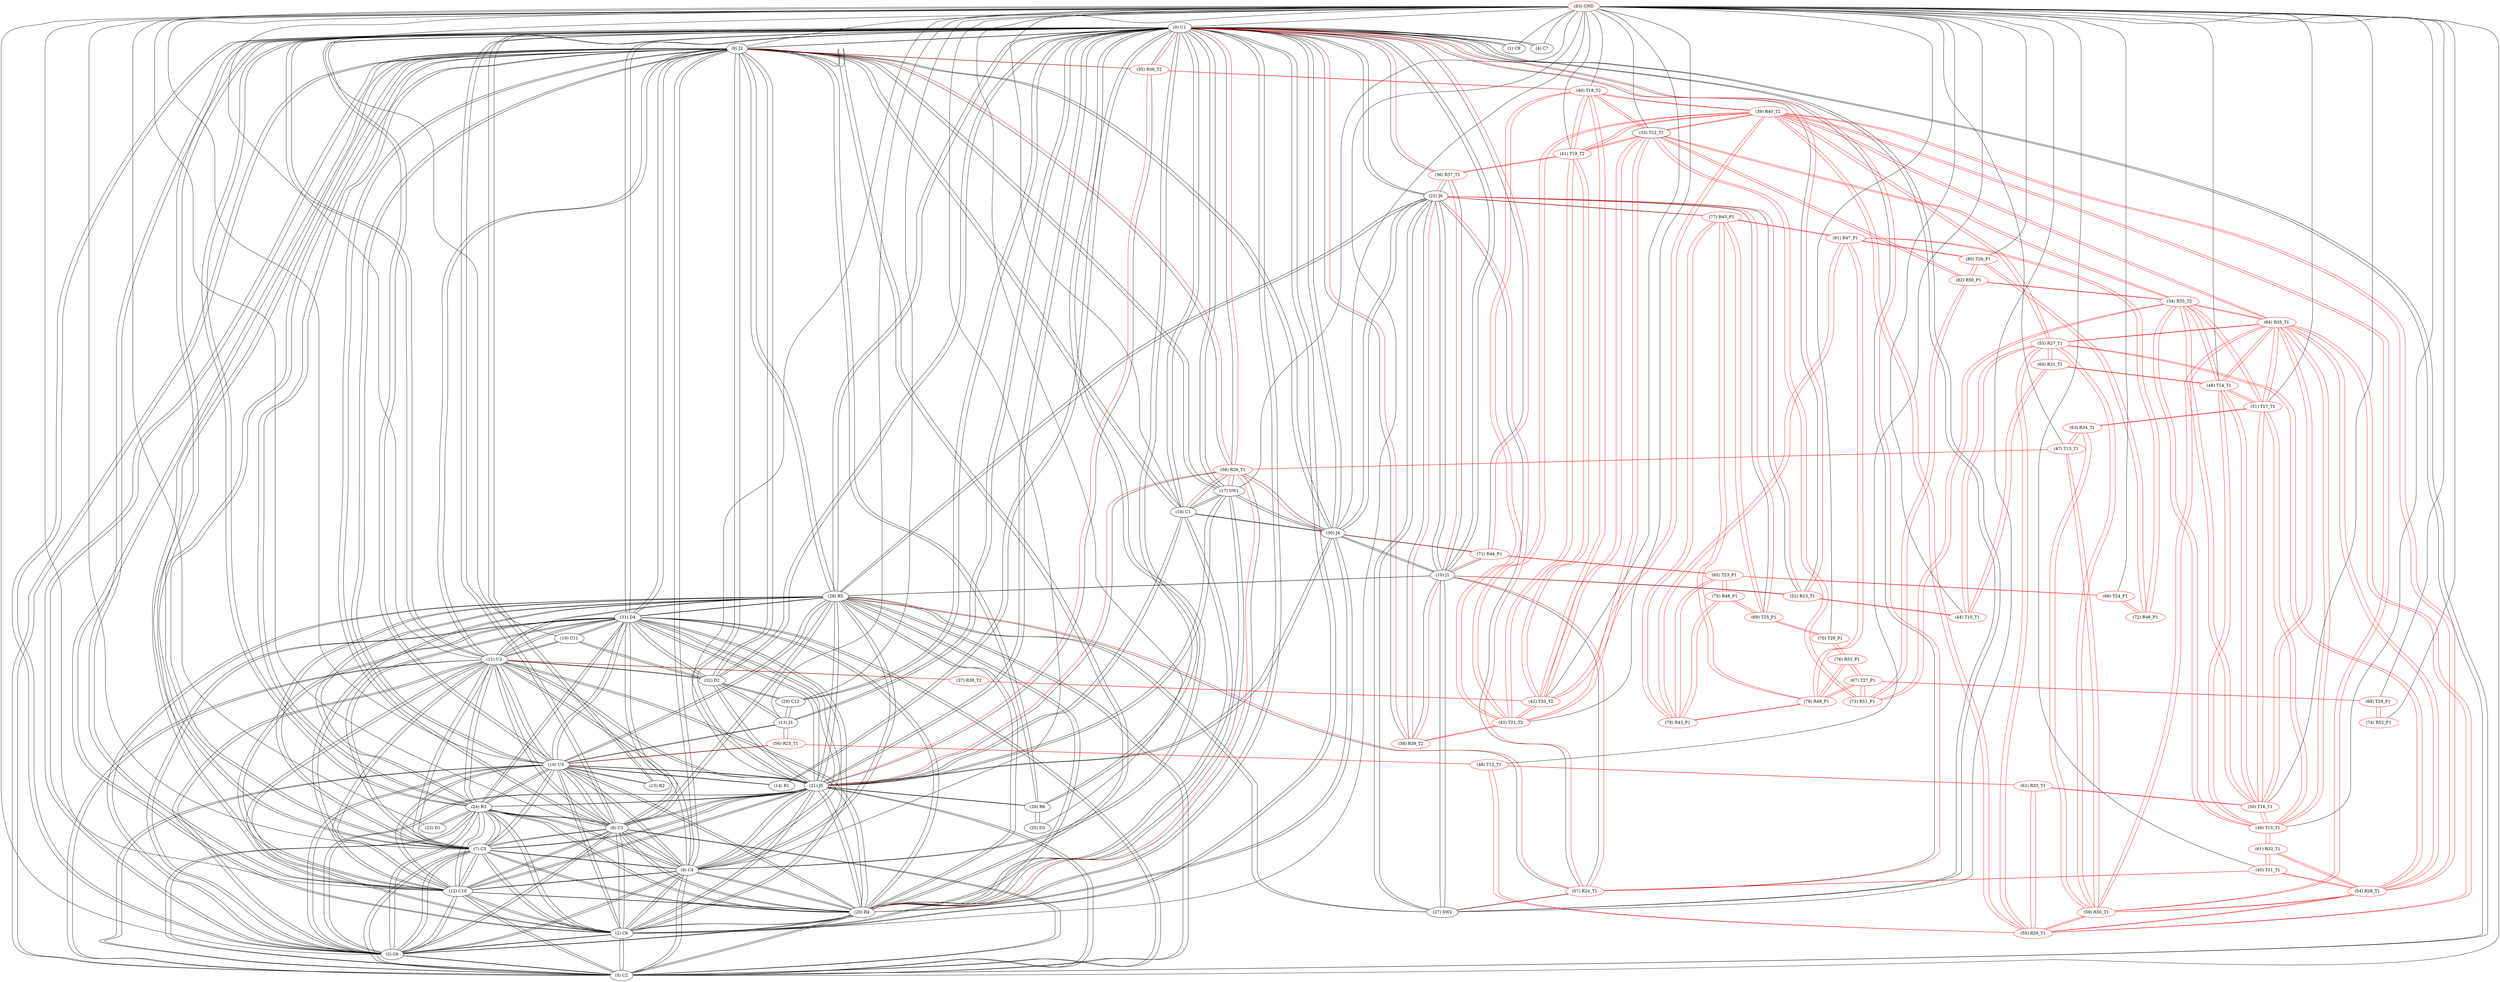 graph {
	0 [label="(0) U1"]
	9 [label="(9) J2"]
	21 [label="(21) J5"]
	26 [label="(26) R6"]
	10 [label="(10) J1"]
	28 [label="(28) R5"]
	22 [label="(22) J6"]
	27 [label="(27) SW2"]
	57 [label="(57) R24_T1"]
	16 [label="(16) U3"]
	5 [label="(5) C2"]
	3 [label="(3) C6"]
	2 [label="(2) C8"]
	20 [label="(20) R4"]
	12 [label="(12) C10"]
	8 [label="(8) C4"]
	11 [label="(11) U2"]
	7 [label="(7) C5"]
	6 [label="(6) C3"]
	24 [label="(24) R3"]
	31 [label="(31) D4"]
	1 [label="(1) C9"]
	36 [label="(36) R37_T2"]
	38 [label="(38) R39_T2"]
	71 [label="(71) R44_P1"]
	30 [label="(30) J4"]
	52 [label="(52) R23_T1"]
	4 [label="(4) C7"]
	18 [label="(18) C1"]
	17 [label="(17) SW1"]
	58 [label="(58) R26_T1"]
	13 [label="(13) J3"]
	32 [label="(32) D2"]
	29 [label="(29) C12"]
	35 [label="(35) R36_T2"]
	15 [label="(15) R2"]
	14 [label="(14) R1"]
	1 [label="(1) C9"]
	0 [label="(0) U1"]
	2 [label="(2) C8"]
	9 [label="(9) J2"]
	0 [label="(0) U1"]
	16 [label="(16) U3"]
	5 [label="(5) C2"]
	3 [label="(3) C6"]
	20 [label="(20) R4"]
	12 [label="(12) C10"]
	8 [label="(8) C4"]
	11 [label="(11) U2"]
	7 [label="(7) C5"]
	6 [label="(6) C3"]
	24 [label="(24) R3"]
	31 [label="(31) D4"]
	21 [label="(21) J5"]
	28 [label="(28) R5"]
	3 [label="(3) C6"]
	9 [label="(9) J2"]
	0 [label="(0) U1"]
	16 [label="(16) U3"]
	5 [label="(5) C2"]
	2 [label="(2) C8"]
	20 [label="(20) R4"]
	12 [label="(12) C10"]
	8 [label="(8) C4"]
	11 [label="(11) U2"]
	7 [label="(7) C5"]
	6 [label="(6) C3"]
	24 [label="(24) R3"]
	31 [label="(31) D4"]
	21 [label="(21) J5"]
	28 [label="(28) R5"]
	4 [label="(4) C7"]
	0 [label="(0) U1"]
	5 [label="(5) C2"]
	9 [label="(9) J2"]
	0 [label="(0) U1"]
	16 [label="(16) U3"]
	3 [label="(3) C6"]
	2 [label="(2) C8"]
	20 [label="(20) R4"]
	12 [label="(12) C10"]
	8 [label="(8) C4"]
	11 [label="(11) U2"]
	7 [label="(7) C5"]
	6 [label="(6) C3"]
	24 [label="(24) R3"]
	31 [label="(31) D4"]
	21 [label="(21) J5"]
	28 [label="(28) R5"]
	6 [label="(6) C3"]
	9 [label="(9) J2"]
	0 [label="(0) U1"]
	16 [label="(16) U3"]
	5 [label="(5) C2"]
	3 [label="(3) C6"]
	2 [label="(2) C8"]
	20 [label="(20) R4"]
	12 [label="(12) C10"]
	8 [label="(8) C4"]
	11 [label="(11) U2"]
	7 [label="(7) C5"]
	24 [label="(24) R3"]
	31 [label="(31) D4"]
	21 [label="(21) J5"]
	28 [label="(28) R5"]
	7 [label="(7) C5"]
	9 [label="(9) J2"]
	0 [label="(0) U1"]
	16 [label="(16) U3"]
	5 [label="(5) C2"]
	3 [label="(3) C6"]
	2 [label="(2) C8"]
	20 [label="(20) R4"]
	12 [label="(12) C10"]
	8 [label="(8) C4"]
	11 [label="(11) U2"]
	6 [label="(6) C3"]
	24 [label="(24) R3"]
	31 [label="(31) D4"]
	21 [label="(21) J5"]
	28 [label="(28) R5"]
	8 [label="(8) C4"]
	9 [label="(9) J2"]
	0 [label="(0) U1"]
	16 [label="(16) U3"]
	5 [label="(5) C2"]
	3 [label="(3) C6"]
	2 [label="(2) C8"]
	20 [label="(20) R4"]
	12 [label="(12) C10"]
	11 [label="(11) U2"]
	7 [label="(7) C5"]
	6 [label="(6) C3"]
	24 [label="(24) R3"]
	31 [label="(31) D4"]
	21 [label="(21) J5"]
	28 [label="(28) R5"]
	9 [label="(9) J2"]
	0 [label="(0) U1"]
	21 [label="(21) J5"]
	26 [label="(26) R6"]
	16 [label="(16) U3"]
	5 [label="(5) C2"]
	3 [label="(3) C6"]
	2 [label="(2) C8"]
	20 [label="(20) R4"]
	12 [label="(12) C10"]
	8 [label="(8) C4"]
	11 [label="(11) U2"]
	7 [label="(7) C5"]
	6 [label="(6) C3"]
	24 [label="(24) R3"]
	31 [label="(31) D4"]
	28 [label="(28) R5"]
	32 [label="(32) D2"]
	18 [label="(18) C1"]
	30 [label="(30) J4"]
	17 [label="(17) SW1"]
	58 [label="(58) R26_T1"]
	35 [label="(35) R36_T2"]
	10 [label="(10) J1"]
	28 [label="(28) R5"]
	0 [label="(0) U1"]
	22 [label="(22) J6"]
	27 [label="(27) SW2"]
	57 [label="(57) R24_T1"]
	36 [label="(36) R37_T2"]
	38 [label="(38) R39_T2"]
	71 [label="(71) R44_P1"]
	30 [label="(30) J4"]
	52 [label="(52) R23_T1"]
	11 [label="(11) U2"]
	9 [label="(9) J2"]
	0 [label="(0) U1"]
	16 [label="(16) U3"]
	5 [label="(5) C2"]
	3 [label="(3) C6"]
	2 [label="(2) C8"]
	20 [label="(20) R4"]
	12 [label="(12) C10"]
	8 [label="(8) C4"]
	7 [label="(7) C5"]
	6 [label="(6) C3"]
	24 [label="(24) R3"]
	31 [label="(31) D4"]
	21 [label="(21) J5"]
	28 [label="(28) R5"]
	19 [label="(19) C11"]
	32 [label="(32) D2"]
	37 [label="(37) R38_T2"]
	12 [label="(12) C10"]
	9 [label="(9) J2"]
	0 [label="(0) U1"]
	16 [label="(16) U3"]
	5 [label="(5) C2"]
	3 [label="(3) C6"]
	2 [label="(2) C8"]
	20 [label="(20) R4"]
	8 [label="(8) C4"]
	11 [label="(11) U2"]
	7 [label="(7) C5"]
	6 [label="(6) C3"]
	24 [label="(24) R3"]
	31 [label="(31) D4"]
	21 [label="(21) J5"]
	28 [label="(28) R5"]
	13 [label="(13) J3"]
	0 [label="(0) U1"]
	32 [label="(32) D2"]
	29 [label="(29) C12"]
	16 [label="(16) U3"]
	56 [label="(56) R25_T1"]
	14 [label="(14) R1"]
	16 [label="(16) U3"]
	0 [label="(0) U1"]
	15 [label="(15) R2"]
	16 [label="(16) U3"]
	0 [label="(0) U1"]
	16 [label="(16) U3"]
	9 [label="(9) J2"]
	0 [label="(0) U1"]
	5 [label="(5) C2"]
	3 [label="(3) C6"]
	2 [label="(2) C8"]
	20 [label="(20) R4"]
	12 [label="(12) C10"]
	8 [label="(8) C4"]
	11 [label="(11) U2"]
	7 [label="(7) C5"]
	6 [label="(6) C3"]
	24 [label="(24) R3"]
	31 [label="(31) D4"]
	21 [label="(21) J5"]
	28 [label="(28) R5"]
	14 [label="(14) R1"]
	15 [label="(15) R2"]
	13 [label="(13) J3"]
	56 [label="(56) R25_T1"]
	17 [label="(17) SW1"]
	18 [label="(18) C1"]
	0 [label="(0) U1"]
	30 [label="(30) J4"]
	21 [label="(21) J5"]
	20 [label="(20) R4"]
	9 [label="(9) J2"]
	58 [label="(58) R26_T1"]
	18 [label="(18) C1"]
	0 [label="(0) U1"]
	30 [label="(30) J4"]
	21 [label="(21) J5"]
	17 [label="(17) SW1"]
	20 [label="(20) R4"]
	9 [label="(9) J2"]
	58 [label="(58) R26_T1"]
	19 [label="(19) C11"]
	32 [label="(32) D2"]
	31 [label="(31) D4"]
	11 [label="(11) U2"]
	20 [label="(20) R4"]
	9 [label="(9) J2"]
	0 [label="(0) U1"]
	16 [label="(16) U3"]
	5 [label="(5) C2"]
	3 [label="(3) C6"]
	2 [label="(2) C8"]
	12 [label="(12) C10"]
	8 [label="(8) C4"]
	11 [label="(11) U2"]
	7 [label="(7) C5"]
	6 [label="(6) C3"]
	24 [label="(24) R3"]
	31 [label="(31) D4"]
	21 [label="(21) J5"]
	28 [label="(28) R5"]
	18 [label="(18) C1"]
	30 [label="(30) J4"]
	17 [label="(17) SW1"]
	58 [label="(58) R26_T1"]
	21 [label="(21) J5"]
	9 [label="(9) J2"]
	0 [label="(0) U1"]
	26 [label="(26) R6"]
	16 [label="(16) U3"]
	5 [label="(5) C2"]
	3 [label="(3) C6"]
	2 [label="(2) C8"]
	20 [label="(20) R4"]
	12 [label="(12) C10"]
	8 [label="(8) C4"]
	11 [label="(11) U2"]
	7 [label="(7) C5"]
	6 [label="(6) C3"]
	24 [label="(24) R3"]
	31 [label="(31) D4"]
	28 [label="(28) R5"]
	32 [label="(32) D2"]
	18 [label="(18) C1"]
	30 [label="(30) J4"]
	17 [label="(17) SW1"]
	58 [label="(58) R26_T1"]
	35 [label="(35) R36_T2"]
	22 [label="(22) J6"]
	10 [label="(10) J1"]
	28 [label="(28) R5"]
	0 [label="(0) U1"]
	27 [label="(27) SW2"]
	57 [label="(57) R24_T1"]
	36 [label="(36) R37_T2"]
	38 [label="(38) R39_T2"]
	52 [label="(52) R23_T1"]
	30 [label="(30) J4"]
	69 [label="(69) T25_P1"]
	77 [label="(77) R45_P1"]
	23 [label="(23) D1"]
	24 [label="(24) R3"]
	24 [label="(24) R3"]
	9 [label="(9) J2"]
	0 [label="(0) U1"]
	16 [label="(16) U3"]
	5 [label="(5) C2"]
	3 [label="(3) C6"]
	2 [label="(2) C8"]
	20 [label="(20) R4"]
	12 [label="(12) C10"]
	8 [label="(8) C4"]
	11 [label="(11) U2"]
	7 [label="(7) C5"]
	6 [label="(6) C3"]
	31 [label="(31) D4"]
	21 [label="(21) J5"]
	28 [label="(28) R5"]
	23 [label="(23) D1"]
	25 [label="(25) D3"]
	26 [label="(26) R6"]
	26 [label="(26) R6"]
	25 [label="(25) D3"]
	9 [label="(9) J2"]
	0 [label="(0) U1"]
	21 [label="(21) J5"]
	27 [label="(27) SW2"]
	10 [label="(10) J1"]
	28 [label="(28) R5"]
	0 [label="(0) U1"]
	22 [label="(22) J6"]
	57 [label="(57) R24_T1"]
	28 [label="(28) R5"]
	10 [label="(10) J1"]
	0 [label="(0) U1"]
	22 [label="(22) J6"]
	27 [label="(27) SW2"]
	57 [label="(57) R24_T1"]
	9 [label="(9) J2"]
	16 [label="(16) U3"]
	5 [label="(5) C2"]
	3 [label="(3) C6"]
	2 [label="(2) C8"]
	20 [label="(20) R4"]
	12 [label="(12) C10"]
	8 [label="(8) C4"]
	11 [label="(11) U2"]
	7 [label="(7) C5"]
	6 [label="(6) C3"]
	24 [label="(24) R3"]
	31 [label="(31) D4"]
	21 [label="(21) J5"]
	29 [label="(29) C12"]
	0 [label="(0) U1"]
	13 [label="(13) J3"]
	32 [label="(32) D2"]
	30 [label="(30) J4"]
	71 [label="(71) R44_P1"]
	10 [label="(10) J1"]
	0 [label="(0) U1"]
	22 [label="(22) J6"]
	18 [label="(18) C1"]
	21 [label="(21) J5"]
	17 [label="(17) SW1"]
	20 [label="(20) R4"]
	9 [label="(9) J2"]
	58 [label="(58) R26_T1"]
	31 [label="(31) D4"]
	9 [label="(9) J2"]
	0 [label="(0) U1"]
	16 [label="(16) U3"]
	5 [label="(5) C2"]
	3 [label="(3) C6"]
	2 [label="(2) C8"]
	20 [label="(20) R4"]
	12 [label="(12) C10"]
	8 [label="(8) C4"]
	11 [label="(11) U2"]
	7 [label="(7) C5"]
	6 [label="(6) C3"]
	24 [label="(24) R3"]
	21 [label="(21) J5"]
	28 [label="(28) R5"]
	19 [label="(19) C11"]
	32 [label="(32) D2"]
	32 [label="(32) D2"]
	9 [label="(9) J2"]
	21 [label="(21) J5"]
	0 [label="(0) U1"]
	13 [label="(13) J3"]
	29 [label="(29) C12"]
	19 [label="(19) C11"]
	31 [label="(31) D4"]
	11 [label="(11) U2"]
	33 [label="(33) T22_T1"]
	41 [label="(41) T19_T2"]
	42 [label="(42) T20_T2"]
	43 [label="(43) T21_T2"]
	40 [label="(40) T18_T2"]
	39 [label="(39) R40_T2"]
	73 [label="(73) R51_P1"]
	82 [label="(82) R50_P1"]
	34 [label="(34) R35_T2"]
	34 [label="(34) R35_T2" color=red]
	49 [label="(49) T15_T1"]
	50 [label="(50) T16_T1"]
	48 [label="(48) T14_T1"]
	51 [label="(51) T17_T1"]
	64 [label="(64) R35_T1"]
	73 [label="(73) R51_P1"]
	82 [label="(82) R50_P1"]
	33 [label="(33) T22_T1"]
	35 [label="(35) R36_T2" color=red]
	9 [label="(9) J2"]
	0 [label="(0) U1"]
	21 [label="(21) J5"]
	40 [label="(40) T18_T2"]
	36 [label="(36) R37_T2" color=red]
	0 [label="(0) U1"]
	22 [label="(22) J6"]
	10 [label="(10) J1"]
	41 [label="(41) T19_T2"]
	37 [label="(37) R38_T2" color=red]
	11 [label="(11) U2"]
	42 [label="(42) T20_T2"]
	38 [label="(38) R39_T2" color=red]
	22 [label="(22) J6"]
	0 [label="(0) U1"]
	10 [label="(10) J1"]
	43 [label="(43) T21_T2"]
	39 [label="(39) R40_T2" color=red]
	41 [label="(41) T19_T2"]
	42 [label="(42) T20_T2"]
	43 [label="(43) T21_T2"]
	33 [label="(33) T22_T1"]
	40 [label="(40) T18_T2"]
	55 [label="(55) R29_T1"]
	54 [label="(54) R28_T1"]
	59 [label="(59) R30_T1"]
	53 [label="(53) R27_T1"]
	64 [label="(64) R35_T1"]
	40 [label="(40) T18_T2" color=red]
	41 [label="(41) T19_T2"]
	42 [label="(42) T20_T2"]
	43 [label="(43) T21_T2"]
	33 [label="(33) T22_T1"]
	39 [label="(39) R40_T2"]
	35 [label="(35) R36_T2"]
	41 [label="(41) T19_T2" color=red]
	42 [label="(42) T20_T2"]
	43 [label="(43) T21_T2"]
	33 [label="(33) T22_T1"]
	40 [label="(40) T18_T2"]
	39 [label="(39) R40_T2"]
	36 [label="(36) R37_T2"]
	42 [label="(42) T20_T2" color=red]
	41 [label="(41) T19_T2"]
	43 [label="(43) T21_T2"]
	33 [label="(33) T22_T1"]
	40 [label="(40) T18_T2"]
	39 [label="(39) R40_T2"]
	37 [label="(37) R38_T2"]
	43 [label="(43) T21_T2" color=red]
	41 [label="(41) T19_T2"]
	42 [label="(42) T20_T2"]
	33 [label="(33) T22_T1"]
	40 [label="(40) T18_T2"]
	39 [label="(39) R40_T2"]
	38 [label="(38) R39_T2"]
	44 [label="(44) T10_T1" color=red]
	52 [label="(52) R23_T1"]
	53 [label="(53) R27_T1"]
	60 [label="(60) R31_T1"]
	45 [label="(45) T11_T1" color=red]
	57 [label="(57) R24_T1"]
	61 [label="(61) R32_T1"]
	54 [label="(54) R28_T1"]
	46 [label="(46) T12_T1" color=red]
	62 [label="(62) R33_T1"]
	55 [label="(55) R29_T1"]
	56 [label="(56) R25_T1"]
	47 [label="(47) T13_T1" color=red]
	59 [label="(59) R30_T1"]
	63 [label="(63) R34_T1"]
	58 [label="(58) R26_T1"]
	48 [label="(48) T14_T1" color=red]
	49 [label="(49) T15_T1"]
	50 [label="(50) T16_T1"]
	51 [label="(51) T17_T1"]
	34 [label="(34) R35_T2"]
	64 [label="(64) R35_T1"]
	60 [label="(60) R31_T1"]
	49 [label="(49) T15_T1" color=red]
	50 [label="(50) T16_T1"]
	48 [label="(48) T14_T1"]
	51 [label="(51) T17_T1"]
	34 [label="(34) R35_T2"]
	64 [label="(64) R35_T1"]
	61 [label="(61) R32_T1"]
	50 [label="(50) T16_T1" color=red]
	49 [label="(49) T15_T1"]
	48 [label="(48) T14_T1"]
	51 [label="(51) T17_T1"]
	34 [label="(34) R35_T2"]
	64 [label="(64) R35_T1"]
	62 [label="(62) R33_T1"]
	51 [label="(51) T17_T1" color=red]
	49 [label="(49) T15_T1"]
	50 [label="(50) T16_T1"]
	48 [label="(48) T14_T1"]
	34 [label="(34) R35_T2"]
	64 [label="(64) R35_T1"]
	63 [label="(63) R34_T1"]
	52 [label="(52) R23_T1" color=red]
	22 [label="(22) J6"]
	10 [label="(10) J1"]
	0 [label="(0) U1"]
	44 [label="(44) T10_T1"]
	53 [label="(53) R27_T1" color=red]
	39 [label="(39) R40_T2"]
	55 [label="(55) R29_T1"]
	54 [label="(54) R28_T1"]
	59 [label="(59) R30_T1"]
	64 [label="(64) R35_T1"]
	44 [label="(44) T10_T1"]
	60 [label="(60) R31_T1"]
	54 [label="(54) R28_T1" color=red]
	39 [label="(39) R40_T2"]
	55 [label="(55) R29_T1"]
	59 [label="(59) R30_T1"]
	53 [label="(53) R27_T1"]
	64 [label="(64) R35_T1"]
	61 [label="(61) R32_T1"]
	45 [label="(45) T11_T1"]
	55 [label="(55) R29_T1" color=red]
	39 [label="(39) R40_T2"]
	54 [label="(54) R28_T1"]
	59 [label="(59) R30_T1"]
	53 [label="(53) R27_T1"]
	64 [label="(64) R35_T1"]
	62 [label="(62) R33_T1"]
	46 [label="(46) T12_T1"]
	56 [label="(56) R25_T1" color=red]
	13 [label="(13) J3"]
	16 [label="(16) U3"]
	46 [label="(46) T12_T1"]
	57 [label="(57) R24_T1" color=red]
	10 [label="(10) J1"]
	28 [label="(28) R5"]
	0 [label="(0) U1"]
	22 [label="(22) J6"]
	27 [label="(27) SW2"]
	45 [label="(45) T11_T1"]
	58 [label="(58) R26_T1" color=red]
	18 [label="(18) C1"]
	0 [label="(0) U1"]
	30 [label="(30) J4"]
	21 [label="(21) J5"]
	17 [label="(17) SW1"]
	20 [label="(20) R4"]
	9 [label="(9) J2"]
	47 [label="(47) T13_T1"]
	59 [label="(59) R30_T1" color=red]
	39 [label="(39) R40_T2"]
	55 [label="(55) R29_T1"]
	54 [label="(54) R28_T1"]
	53 [label="(53) R27_T1"]
	64 [label="(64) R35_T1"]
	63 [label="(63) R34_T1"]
	47 [label="(47) T13_T1"]
	60 [label="(60) R31_T1" color=red]
	53 [label="(53) R27_T1"]
	44 [label="(44) T10_T1"]
	48 [label="(48) T14_T1"]
	61 [label="(61) R32_T1" color=red]
	49 [label="(49) T15_T1"]
	45 [label="(45) T11_T1"]
	54 [label="(54) R28_T1"]
	62 [label="(62) R33_T1" color=red]
	50 [label="(50) T16_T1"]
	46 [label="(46) T12_T1"]
	55 [label="(55) R29_T1"]
	63 [label="(63) R34_T1" color=red]
	51 [label="(51) T17_T1"]
	59 [label="(59) R30_T1"]
	47 [label="(47) T13_T1"]
	64 [label="(64) R35_T1" color=red]
	49 [label="(49) T15_T1"]
	50 [label="(50) T16_T1"]
	48 [label="(48) T14_T1"]
	51 [label="(51) T17_T1"]
	34 [label="(34) R35_T2"]
	39 [label="(39) R40_T2"]
	55 [label="(55) R29_T1"]
	54 [label="(54) R28_T1"]
	59 [label="(59) R30_T1"]
	53 [label="(53) R27_T1"]
	65 [label="(65) T23_P1" color=red]
	75 [label="(75) R48_P1"]
	78 [label="(78) R43_P1"]
	66 [label="(66) T24_P1"]
	71 [label="(71) R44_P1"]
	66 [label="(66) T24_P1" color=red]
	72 [label="(72) R46_P1"]
	65 [label="(65) T23_P1"]
	67 [label="(67) T27_P1" color=red]
	73 [label="(73) R51_P1"]
	68 [label="(68) T28_P1"]
	76 [label="(76) R53_P1"]
	79 [label="(79) R49_P1"]
	68 [label="(68) T28_P1" color=red]
	74 [label="(74) R52_P1"]
	67 [label="(67) T27_P1"]
	69 [label="(69) T25_P1" color=red]
	70 [label="(70) T29_P1"]
	75 [label="(75) R48_P1"]
	77 [label="(77) R45_P1"]
	22 [label="(22) J6"]
	70 [label="(70) T29_P1" color=red]
	69 [label="(69) T25_P1"]
	76 [label="(76) R53_P1"]
	71 [label="(71) R44_P1" color=red]
	30 [label="(30) J4"]
	10 [label="(10) J1"]
	0 [label="(0) U1"]
	65 [label="(65) T23_P1"]
	72 [label="(72) R46_P1" color=red]
	80 [label="(80) T26_P1"]
	81 [label="(81) R47_P1"]
	66 [label="(66) T24_P1"]
	73 [label="(73) R51_P1" color=red]
	67 [label="(67) T27_P1"]
	82 [label="(82) R50_P1"]
	33 [label="(33) T22_T1"]
	34 [label="(34) R35_T2"]
	74 [label="(74) R52_P1" color=red]
	68 [label="(68) T28_P1"]
	75 [label="(75) R48_P1" color=red]
	69 [label="(69) T25_P1"]
	65 [label="(65) T23_P1"]
	78 [label="(78) R43_P1"]
	76 [label="(76) R53_P1" color=red]
	70 [label="(70) T29_P1"]
	67 [label="(67) T27_P1"]
	79 [label="(79) R49_P1"]
	77 [label="(77) R45_P1" color=red]
	81 [label="(81) R47_P1"]
	78 [label="(78) R43_P1"]
	79 [label="(79) R49_P1"]
	69 [label="(69) T25_P1"]
	22 [label="(22) J6"]
	78 [label="(78) R43_P1" color=red]
	75 [label="(75) R48_P1"]
	65 [label="(65) T23_P1"]
	81 [label="(81) R47_P1"]
	77 [label="(77) R45_P1"]
	79 [label="(79) R49_P1"]
	79 [label="(79) R49_P1" color=red]
	81 [label="(81) R47_P1"]
	77 [label="(77) R45_P1"]
	78 [label="(78) R43_P1"]
	67 [label="(67) T27_P1"]
	76 [label="(76) R53_P1"]
	80 [label="(80) T26_P1" color=red]
	82 [label="(82) R50_P1"]
	72 [label="(72) R46_P1"]
	81 [label="(81) R47_P1"]
	81 [label="(81) R47_P1" color=red]
	77 [label="(77) R45_P1"]
	78 [label="(78) R43_P1"]
	79 [label="(79) R49_P1"]
	80 [label="(80) T26_P1"]
	72 [label="(72) R46_P1"]
	82 [label="(82) R50_P1" color=red]
	80 [label="(80) T26_P1"]
	73 [label="(73) R51_P1"]
	33 [label="(33) T22_T1"]
	34 [label="(34) R35_T2"]
	83 [label="(83) GND" color=red]
	3 [label="(3) C6"]
	2 [label="(2) C8"]
	1 [label="(1) C9"]
	21 [label="(21) J5"]
	7 [label="(7) C5"]
	0 [label="(0) U1"]
	4 [label="(4) C7"]
	5 [label="(5) C2"]
	6 [label="(6) C3"]
	8 [label="(8) C4"]
	25 [label="(25) D3"]
	29 [label="(29) C12"]
	30 [label="(30) J4"]
	17 [label="(17) SW1"]
	18 [label="(18) C1"]
	19 [label="(19) C11"]
	9 [label="(9) J2"]
	27 [label="(27) SW2"]
	23 [label="(23) D1"]
	13 [label="(13) J3"]
	11 [label="(11) U2"]
	16 [label="(16) U3"]
	12 [label="(12) C10"]
	74 [label="(74) R52_P1"]
	47 [label="(47) T13_T1"]
	40 [label="(40) T18_T2"]
	41 [label="(41) T19_T2"]
	46 [label="(46) T12_T1"]
	49 [label="(49) T15_T1"]
	48 [label="(48) T14_T1"]
	42 [label="(42) T20_T2"]
	43 [label="(43) T21_T2"]
	45 [label="(45) T11_T1"]
	44 [label="(44) T10_T1"]
	33 [label="(33) T22_T1"]
	50 [label="(50) T16_T1"]
	51 [label="(51) T17_T1"]
	80 [label="(80) T26_P1"]
	66 [label="(66) T24_P1"]
	70 [label="(70) T29_P1"]
	68 [label="(68) T28_P1"]
	0 -- 9
	0 -- 21
	0 -- 26
	0 -- 10
	0 -- 28
	0 -- 22
	0 -- 27
	0 -- 57
	0 -- 16
	0 -- 5
	0 -- 3
	0 -- 2
	0 -- 20
	0 -- 12
	0 -- 8
	0 -- 11
	0 -- 7
	0 -- 6
	0 -- 24
	0 -- 31
	0 -- 1
	0 -- 36
	0 -- 38
	0 -- 71
	0 -- 30
	0 -- 52
	0 -- 4
	0 -- 18
	0 -- 17
	0 -- 58
	0 -- 13
	0 -- 32
	0 -- 29
	0 -- 35
	0 -- 15
	0 -- 14
	1 -- 0
	2 -- 9
	2 -- 0
	2 -- 16
	2 -- 5
	2 -- 3
	2 -- 20
	2 -- 12
	2 -- 8
	2 -- 11
	2 -- 7
	2 -- 6
	2 -- 24
	2 -- 31
	2 -- 21
	2 -- 28
	3 -- 9
	3 -- 0
	3 -- 16
	3 -- 5
	3 -- 2
	3 -- 20
	3 -- 12
	3 -- 8
	3 -- 11
	3 -- 7
	3 -- 6
	3 -- 24
	3 -- 31
	3 -- 21
	3 -- 28
	4 -- 0
	5 -- 9
	5 -- 0
	5 -- 16
	5 -- 3
	5 -- 2
	5 -- 20
	5 -- 12
	5 -- 8
	5 -- 11
	5 -- 7
	5 -- 6
	5 -- 24
	5 -- 31
	5 -- 21
	5 -- 28
	6 -- 9
	6 -- 0
	6 -- 16
	6 -- 5
	6 -- 3
	6 -- 2
	6 -- 20
	6 -- 12
	6 -- 8
	6 -- 11
	6 -- 7
	6 -- 24
	6 -- 31
	6 -- 21
	6 -- 28
	7 -- 9
	7 -- 0
	7 -- 16
	7 -- 5
	7 -- 3
	7 -- 2
	7 -- 20
	7 -- 12
	7 -- 8
	7 -- 11
	7 -- 6
	7 -- 24
	7 -- 31
	7 -- 21
	7 -- 28
	8 -- 9
	8 -- 0
	8 -- 16
	8 -- 5
	8 -- 3
	8 -- 2
	8 -- 20
	8 -- 12
	8 -- 11
	8 -- 7
	8 -- 6
	8 -- 24
	8 -- 31
	8 -- 21
	8 -- 28
	9 -- 0
	9 -- 21
	9 -- 26
	9 -- 16
	9 -- 5
	9 -- 3
	9 -- 2
	9 -- 20
	9 -- 12
	9 -- 8
	9 -- 11
	9 -- 7
	9 -- 6
	9 -- 24
	9 -- 31
	9 -- 28
	9 -- 32
	9 -- 18
	9 -- 30
	9 -- 17
	9 -- 58
	9 -- 35
	10 -- 28
	10 -- 0
	10 -- 22
	10 -- 27
	10 -- 57
	10 -- 36
	10 -- 38
	10 -- 71
	10 -- 30
	10 -- 52
	11 -- 9
	11 -- 0
	11 -- 16
	11 -- 5
	11 -- 3
	11 -- 2
	11 -- 20
	11 -- 12
	11 -- 8
	11 -- 7
	11 -- 6
	11 -- 24
	11 -- 31
	11 -- 21
	11 -- 28
	11 -- 19
	11 -- 32
	11 -- 37
	12 -- 9
	12 -- 0
	12 -- 16
	12 -- 5
	12 -- 3
	12 -- 2
	12 -- 20
	12 -- 8
	12 -- 11
	12 -- 7
	12 -- 6
	12 -- 24
	12 -- 31
	12 -- 21
	12 -- 28
	13 -- 0
	13 -- 32
	13 -- 29
	13 -- 16
	13 -- 56
	14 -- 16
	14 -- 0
	15 -- 16
	15 -- 0
	16 -- 9
	16 -- 0
	16 -- 5
	16 -- 3
	16 -- 2
	16 -- 20
	16 -- 12
	16 -- 8
	16 -- 11
	16 -- 7
	16 -- 6
	16 -- 24
	16 -- 31
	16 -- 21
	16 -- 28
	16 -- 14
	16 -- 15
	16 -- 13
	16 -- 56
	17 -- 18
	17 -- 0
	17 -- 30
	17 -- 21
	17 -- 20
	17 -- 9
	17 -- 58
	18 -- 0
	18 -- 30
	18 -- 21
	18 -- 17
	18 -- 20
	18 -- 9
	18 -- 58
	19 -- 32
	19 -- 31
	19 -- 11
	20 -- 9
	20 -- 0
	20 -- 16
	20 -- 5
	20 -- 3
	20 -- 2
	20 -- 12
	20 -- 8
	20 -- 11
	20 -- 7
	20 -- 6
	20 -- 24
	20 -- 31
	20 -- 21
	20 -- 28
	20 -- 18
	20 -- 30
	20 -- 17
	20 -- 58
	21 -- 9
	21 -- 0
	21 -- 26
	21 -- 16
	21 -- 5
	21 -- 3
	21 -- 2
	21 -- 20
	21 -- 12
	21 -- 8
	21 -- 11
	21 -- 7
	21 -- 6
	21 -- 24
	21 -- 31
	21 -- 28
	21 -- 32
	21 -- 18
	21 -- 30
	21 -- 17
	21 -- 58
	21 -- 35
	22 -- 10
	22 -- 28
	22 -- 0
	22 -- 27
	22 -- 57
	22 -- 36
	22 -- 38
	22 -- 52
	22 -- 30
	22 -- 69
	22 -- 77
	23 -- 24
	24 -- 9
	24 -- 0
	24 -- 16
	24 -- 5
	24 -- 3
	24 -- 2
	24 -- 20
	24 -- 12
	24 -- 8
	24 -- 11
	24 -- 7
	24 -- 6
	24 -- 31
	24 -- 21
	24 -- 28
	24 -- 23
	25 -- 26
	26 -- 25
	26 -- 9
	26 -- 0
	26 -- 21
	27 -- 10
	27 -- 28
	27 -- 0
	27 -- 22
	27 -- 57
	28 -- 10
	28 -- 0
	28 -- 22
	28 -- 27
	28 -- 57
	28 -- 9
	28 -- 16
	28 -- 5
	28 -- 3
	28 -- 2
	28 -- 20
	28 -- 12
	28 -- 8
	28 -- 11
	28 -- 7
	28 -- 6
	28 -- 24
	28 -- 31
	28 -- 21
	29 -- 0
	29 -- 13
	29 -- 32
	30 -- 71
	30 -- 10
	30 -- 0
	30 -- 22
	30 -- 18
	30 -- 21
	30 -- 17
	30 -- 20
	30 -- 9
	30 -- 58
	31 -- 9
	31 -- 0
	31 -- 16
	31 -- 5
	31 -- 3
	31 -- 2
	31 -- 20
	31 -- 12
	31 -- 8
	31 -- 11
	31 -- 7
	31 -- 6
	31 -- 24
	31 -- 21
	31 -- 28
	31 -- 19
	31 -- 32
	32 -- 9
	32 -- 21
	32 -- 0
	32 -- 13
	32 -- 29
	32 -- 19
	32 -- 31
	32 -- 11
	33 -- 41 [color=red]
	33 -- 42 [color=red]
	33 -- 43 [color=red]
	33 -- 40 [color=red]
	33 -- 39 [color=red]
	33 -- 73 [color=red]
	33 -- 82 [color=red]
	33 -- 34 [color=red]
	34 -- 49 [color=red]
	34 -- 50 [color=red]
	34 -- 48 [color=red]
	34 -- 51 [color=red]
	34 -- 64 [color=red]
	34 -- 73 [color=red]
	34 -- 82 [color=red]
	34 -- 33 [color=red]
	35 -- 9 [color=red]
	35 -- 0 [color=red]
	35 -- 21 [color=red]
	35 -- 40 [color=red]
	36 -- 0 [color=red]
	36 -- 22 [color=red]
	36 -- 10 [color=red]
	36 -- 41 [color=red]
	37 -- 11 [color=red]
	37 -- 42 [color=red]
	38 -- 22 [color=red]
	38 -- 0 [color=red]
	38 -- 10 [color=red]
	38 -- 43 [color=red]
	39 -- 41 [color=red]
	39 -- 42 [color=red]
	39 -- 43 [color=red]
	39 -- 33 [color=red]
	39 -- 40 [color=red]
	39 -- 55 [color=red]
	39 -- 54 [color=red]
	39 -- 59 [color=red]
	39 -- 53 [color=red]
	39 -- 64 [color=red]
	40 -- 41 [color=red]
	40 -- 42 [color=red]
	40 -- 43 [color=red]
	40 -- 33 [color=red]
	40 -- 39 [color=red]
	40 -- 35 [color=red]
	41 -- 42 [color=red]
	41 -- 43 [color=red]
	41 -- 33 [color=red]
	41 -- 40 [color=red]
	41 -- 39 [color=red]
	41 -- 36 [color=red]
	42 -- 41 [color=red]
	42 -- 43 [color=red]
	42 -- 33 [color=red]
	42 -- 40 [color=red]
	42 -- 39 [color=red]
	42 -- 37 [color=red]
	43 -- 41 [color=red]
	43 -- 42 [color=red]
	43 -- 33 [color=red]
	43 -- 40 [color=red]
	43 -- 39 [color=red]
	43 -- 38 [color=red]
	44 -- 52 [color=red]
	44 -- 53 [color=red]
	44 -- 60 [color=red]
	45 -- 57 [color=red]
	45 -- 61 [color=red]
	45 -- 54 [color=red]
	46 -- 62 [color=red]
	46 -- 55 [color=red]
	46 -- 56 [color=red]
	47 -- 59 [color=red]
	47 -- 63 [color=red]
	47 -- 58 [color=red]
	48 -- 49 [color=red]
	48 -- 50 [color=red]
	48 -- 51 [color=red]
	48 -- 34 [color=red]
	48 -- 64 [color=red]
	48 -- 60 [color=red]
	49 -- 50 [color=red]
	49 -- 48 [color=red]
	49 -- 51 [color=red]
	49 -- 34 [color=red]
	49 -- 64 [color=red]
	49 -- 61 [color=red]
	50 -- 49 [color=red]
	50 -- 48 [color=red]
	50 -- 51 [color=red]
	50 -- 34 [color=red]
	50 -- 64 [color=red]
	50 -- 62 [color=red]
	51 -- 49 [color=red]
	51 -- 50 [color=red]
	51 -- 48 [color=red]
	51 -- 34 [color=red]
	51 -- 64 [color=red]
	51 -- 63 [color=red]
	52 -- 22 [color=red]
	52 -- 10 [color=red]
	52 -- 0 [color=red]
	52 -- 44 [color=red]
	53 -- 39 [color=red]
	53 -- 55 [color=red]
	53 -- 54 [color=red]
	53 -- 59 [color=red]
	53 -- 64 [color=red]
	53 -- 44 [color=red]
	53 -- 60 [color=red]
	54 -- 39 [color=red]
	54 -- 55 [color=red]
	54 -- 59 [color=red]
	54 -- 53 [color=red]
	54 -- 64 [color=red]
	54 -- 61 [color=red]
	54 -- 45 [color=red]
	55 -- 39 [color=red]
	55 -- 54 [color=red]
	55 -- 59 [color=red]
	55 -- 53 [color=red]
	55 -- 64 [color=red]
	55 -- 62 [color=red]
	55 -- 46 [color=red]
	56 -- 13 [color=red]
	56 -- 16 [color=red]
	56 -- 46 [color=red]
	57 -- 10 [color=red]
	57 -- 28 [color=red]
	57 -- 0 [color=red]
	57 -- 22 [color=red]
	57 -- 27 [color=red]
	57 -- 45 [color=red]
	58 -- 18 [color=red]
	58 -- 0 [color=red]
	58 -- 30 [color=red]
	58 -- 21 [color=red]
	58 -- 17 [color=red]
	58 -- 20 [color=red]
	58 -- 9 [color=red]
	58 -- 47 [color=red]
	59 -- 39 [color=red]
	59 -- 55 [color=red]
	59 -- 54 [color=red]
	59 -- 53 [color=red]
	59 -- 64 [color=red]
	59 -- 63 [color=red]
	59 -- 47 [color=red]
	60 -- 53 [color=red]
	60 -- 44 [color=red]
	60 -- 48 [color=red]
	61 -- 49 [color=red]
	61 -- 45 [color=red]
	61 -- 54 [color=red]
	62 -- 50 [color=red]
	62 -- 46 [color=red]
	62 -- 55 [color=red]
	63 -- 51 [color=red]
	63 -- 59 [color=red]
	63 -- 47 [color=red]
	64 -- 49 [color=red]
	64 -- 50 [color=red]
	64 -- 48 [color=red]
	64 -- 51 [color=red]
	64 -- 34 [color=red]
	64 -- 39 [color=red]
	64 -- 55 [color=red]
	64 -- 54 [color=red]
	64 -- 59 [color=red]
	64 -- 53 [color=red]
	65 -- 75 [color=red]
	65 -- 78 [color=red]
	65 -- 66 [color=red]
	65 -- 71 [color=red]
	66 -- 72 [color=red]
	66 -- 65 [color=red]
	67 -- 73 [color=red]
	67 -- 68 [color=red]
	67 -- 76 [color=red]
	67 -- 79 [color=red]
	68 -- 74 [color=red]
	68 -- 67 [color=red]
	69 -- 70 [color=red]
	69 -- 75 [color=red]
	69 -- 77 [color=red]
	69 -- 22 [color=red]
	70 -- 69 [color=red]
	70 -- 76 [color=red]
	71 -- 30 [color=red]
	71 -- 10 [color=red]
	71 -- 0 [color=red]
	71 -- 65 [color=red]
	72 -- 80 [color=red]
	72 -- 81 [color=red]
	72 -- 66 [color=red]
	73 -- 67 [color=red]
	73 -- 82 [color=red]
	73 -- 33 [color=red]
	73 -- 34 [color=red]
	74 -- 68 [color=red]
	75 -- 69 [color=red]
	75 -- 65 [color=red]
	75 -- 78 [color=red]
	76 -- 70 [color=red]
	76 -- 67 [color=red]
	76 -- 79 [color=red]
	77 -- 81 [color=red]
	77 -- 78 [color=red]
	77 -- 79 [color=red]
	77 -- 69 [color=red]
	77 -- 22 [color=red]
	78 -- 75 [color=red]
	78 -- 65 [color=red]
	78 -- 81 [color=red]
	78 -- 77 [color=red]
	78 -- 79 [color=red]
	79 -- 81 [color=red]
	79 -- 77 [color=red]
	79 -- 78 [color=red]
	79 -- 67 [color=red]
	79 -- 76 [color=red]
	80 -- 82 [color=red]
	80 -- 72 [color=red]
	80 -- 81 [color=red]
	81 -- 77 [color=red]
	81 -- 78 [color=red]
	81 -- 79 [color=red]
	81 -- 80 [color=red]
	81 -- 72 [color=red]
	82 -- 80 [color=red]
	82 -- 73 [color=red]
	82 -- 33 [color=red]
	82 -- 34 [color=red]
	83 -- 3
	83 -- 2
	83 -- 1
	83 -- 21
	83 -- 7
	83 -- 0
	83 -- 4
	83 -- 5
	83 -- 6
	83 -- 8
	83 -- 25
	83 -- 29
	83 -- 30
	83 -- 17
	83 -- 18
	83 -- 19
	83 -- 9
	83 -- 27
	83 -- 23
	83 -- 13
	83 -- 11
	83 -- 16
	83 -- 12
	83 -- 74
	83 -- 47
	83 -- 40
	83 -- 41
	83 -- 46
	83 -- 49
	83 -- 48
	83 -- 42
	83 -- 43
	83 -- 45
	83 -- 44
	83 -- 33
	83 -- 50
	83 -- 51
	83 -- 80
	83 -- 66
	83 -- 70
	83 -- 68
}